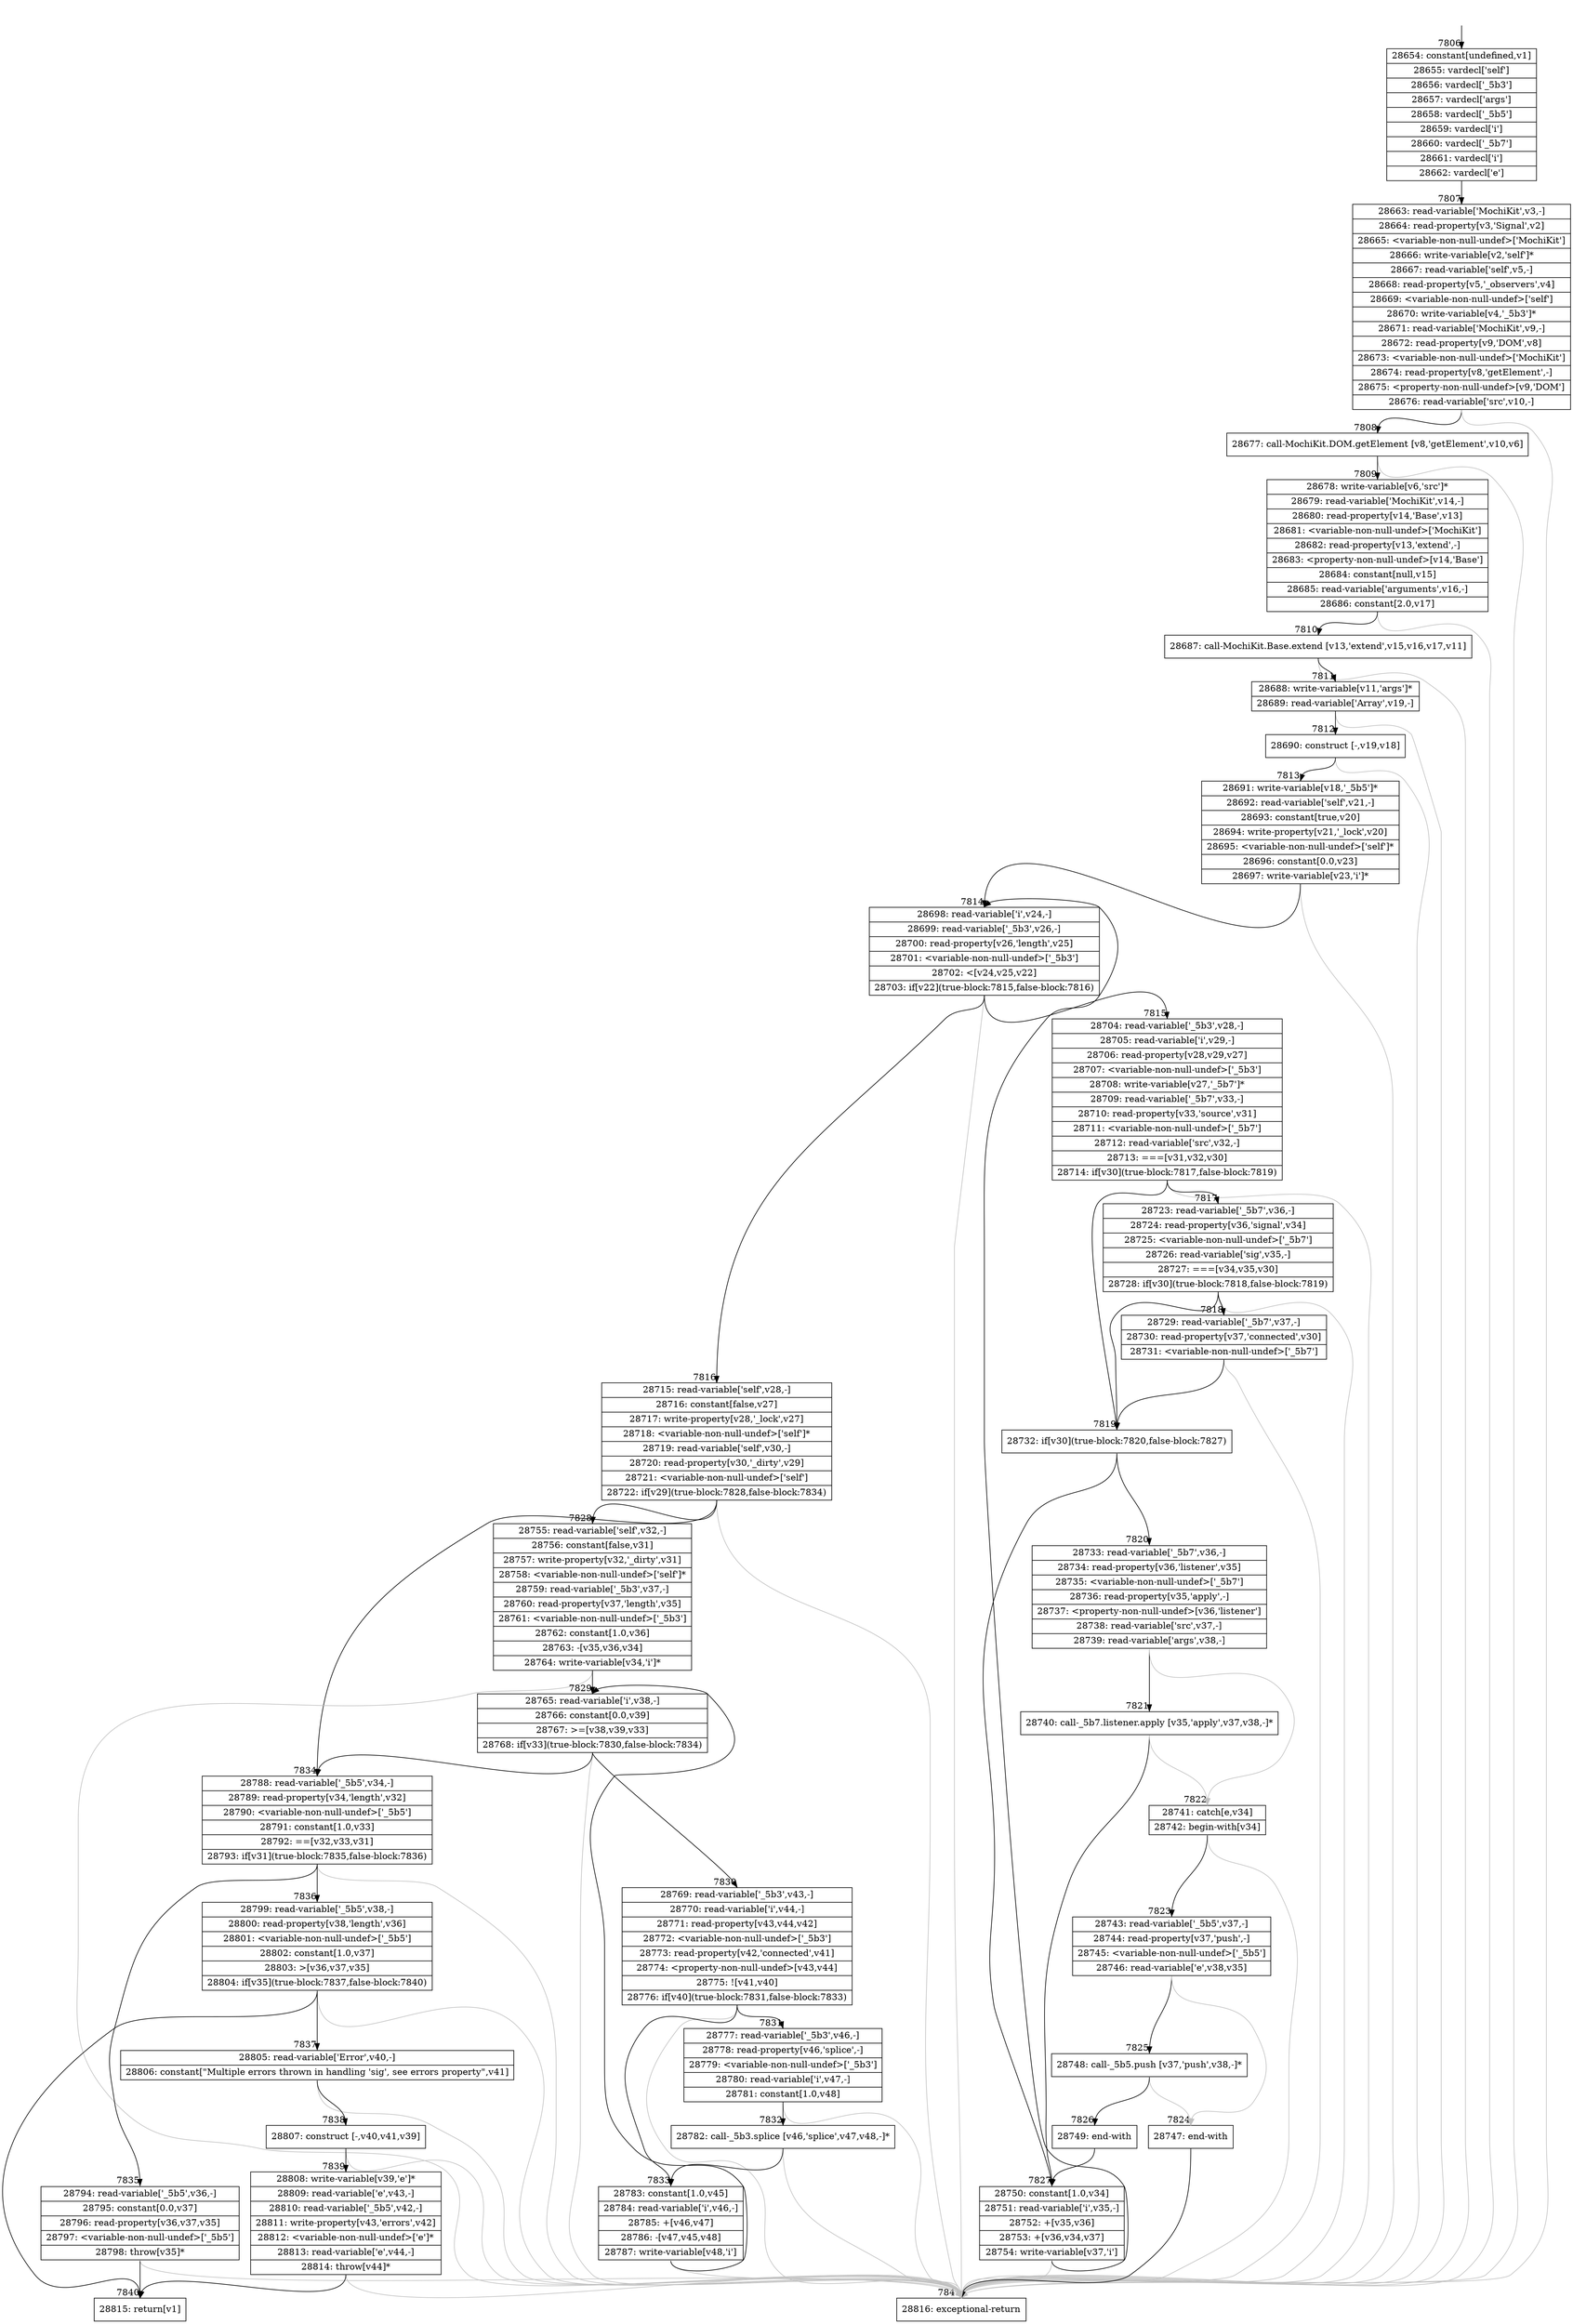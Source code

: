 digraph {
rankdir="TD"
BB_entry512[shape=none,label=""];
BB_entry512 -> BB7806 [tailport=s, headport=n, headlabel="    7806"]
BB7806 [shape=record label="{28654: constant[undefined,v1]|28655: vardecl['self']|28656: vardecl['_5b3']|28657: vardecl['args']|28658: vardecl['_5b5']|28659: vardecl['i']|28660: vardecl['_5b7']|28661: vardecl['i']|28662: vardecl['e']}" ] 
BB7806 -> BB7807 [tailport=s, headport=n, headlabel="      7807"]
BB7807 [shape=record label="{28663: read-variable['MochiKit',v3,-]|28664: read-property[v3,'Signal',v2]|28665: \<variable-non-null-undef\>['MochiKit']|28666: write-variable[v2,'self']*|28667: read-variable['self',v5,-]|28668: read-property[v5,'_observers',v4]|28669: \<variable-non-null-undef\>['self']|28670: write-variable[v4,'_5b3']*|28671: read-variable['MochiKit',v9,-]|28672: read-property[v9,'DOM',v8]|28673: \<variable-non-null-undef\>['MochiKit']|28674: read-property[v8,'getElement',-]|28675: \<property-non-null-undef\>[v9,'DOM']|28676: read-variable['src',v10,-]}" ] 
BB7807 -> BB7808 [tailport=s, headport=n, headlabel="      7808"]
BB7807 -> BB7841 [tailport=s, headport=n, color=gray, headlabel="      7841"]
BB7808 [shape=record label="{28677: call-MochiKit.DOM.getElement [v8,'getElement',v10,v6]}" ] 
BB7808 -> BB7809 [tailport=s, headport=n, headlabel="      7809"]
BB7808 -> BB7841 [tailport=s, headport=n, color=gray]
BB7809 [shape=record label="{28678: write-variable[v6,'src']*|28679: read-variable['MochiKit',v14,-]|28680: read-property[v14,'Base',v13]|28681: \<variable-non-null-undef\>['MochiKit']|28682: read-property[v13,'extend',-]|28683: \<property-non-null-undef\>[v14,'Base']|28684: constant[null,v15]|28685: read-variable['arguments',v16,-]|28686: constant[2.0,v17]}" ] 
BB7809 -> BB7810 [tailport=s, headport=n, headlabel="      7810"]
BB7809 -> BB7841 [tailport=s, headport=n, color=gray]
BB7810 [shape=record label="{28687: call-MochiKit.Base.extend [v13,'extend',v15,v16,v17,v11]}" ] 
BB7810 -> BB7811 [tailport=s, headport=n, headlabel="      7811"]
BB7810 -> BB7841 [tailport=s, headport=n, color=gray]
BB7811 [shape=record label="{28688: write-variable[v11,'args']*|28689: read-variable['Array',v19,-]}" ] 
BB7811 -> BB7812 [tailport=s, headport=n, headlabel="      7812"]
BB7811 -> BB7841 [tailport=s, headport=n, color=gray]
BB7812 [shape=record label="{28690: construct [-,v19,v18]}" ] 
BB7812 -> BB7813 [tailport=s, headport=n, headlabel="      7813"]
BB7812 -> BB7841 [tailport=s, headport=n, color=gray]
BB7813 [shape=record label="{28691: write-variable[v18,'_5b5']*|28692: read-variable['self',v21,-]|28693: constant[true,v20]|28694: write-property[v21,'_lock',v20]|28695: \<variable-non-null-undef\>['self']*|28696: constant[0.0,v23]|28697: write-variable[v23,'i']*}" ] 
BB7813 -> BB7814 [tailport=s, headport=n, headlabel="      7814"]
BB7813 -> BB7841 [tailport=s, headport=n, color=gray]
BB7814 [shape=record label="{28698: read-variable['i',v24,-]|28699: read-variable['_5b3',v26,-]|28700: read-property[v26,'length',v25]|28701: \<variable-non-null-undef\>['_5b3']|28702: \<[v24,v25,v22]|28703: if[v22](true-block:7815,false-block:7816)}" ] 
BB7814 -> BB7815 [tailport=s, headport=n, headlabel="      7815"]
BB7814 -> BB7816 [tailport=s, headport=n, headlabel="      7816"]
BB7814 -> BB7841 [tailport=s, headport=n, color=gray]
BB7815 [shape=record label="{28704: read-variable['_5b3',v28,-]|28705: read-variable['i',v29,-]|28706: read-property[v28,v29,v27]|28707: \<variable-non-null-undef\>['_5b3']|28708: write-variable[v27,'_5b7']*|28709: read-variable['_5b7',v33,-]|28710: read-property[v33,'source',v31]|28711: \<variable-non-null-undef\>['_5b7']|28712: read-variable['src',v32,-]|28713: ===[v31,v32,v30]|28714: if[v30](true-block:7817,false-block:7819)}" ] 
BB7815 -> BB7819 [tailport=s, headport=n, headlabel="      7819"]
BB7815 -> BB7817 [tailport=s, headport=n, headlabel="      7817"]
BB7815 -> BB7841 [tailport=s, headport=n, color=gray]
BB7816 [shape=record label="{28715: read-variable['self',v28,-]|28716: constant[false,v27]|28717: write-property[v28,'_lock',v27]|28718: \<variable-non-null-undef\>['self']*|28719: read-variable['self',v30,-]|28720: read-property[v30,'_dirty',v29]|28721: \<variable-non-null-undef\>['self']|28722: if[v29](true-block:7828,false-block:7834)}" ] 
BB7816 -> BB7828 [tailport=s, headport=n, headlabel="      7828"]
BB7816 -> BB7834 [tailport=s, headport=n, headlabel="      7834"]
BB7816 -> BB7841 [tailport=s, headport=n, color=gray]
BB7817 [shape=record label="{28723: read-variable['_5b7',v36,-]|28724: read-property[v36,'signal',v34]|28725: \<variable-non-null-undef\>['_5b7']|28726: read-variable['sig',v35,-]|28727: ===[v34,v35,v30]|28728: if[v30](true-block:7818,false-block:7819)}" ] 
BB7817 -> BB7819 [tailport=s, headport=n]
BB7817 -> BB7818 [tailport=s, headport=n, headlabel="      7818"]
BB7817 -> BB7841 [tailport=s, headport=n, color=gray]
BB7818 [shape=record label="{28729: read-variable['_5b7',v37,-]|28730: read-property[v37,'connected',v30]|28731: \<variable-non-null-undef\>['_5b7']}" ] 
BB7818 -> BB7819 [tailport=s, headport=n]
BB7818 -> BB7841 [tailport=s, headport=n, color=gray]
BB7819 [shape=record label="{28732: if[v30](true-block:7820,false-block:7827)}" ] 
BB7819 -> BB7820 [tailport=s, headport=n, headlabel="      7820"]
BB7819 -> BB7827 [tailport=s, headport=n, headlabel="      7827"]
BB7820 [shape=record label="{28733: read-variable['_5b7',v36,-]|28734: read-property[v36,'listener',v35]|28735: \<variable-non-null-undef\>['_5b7']|28736: read-property[v35,'apply',-]|28737: \<property-non-null-undef\>[v36,'listener']|28738: read-variable['src',v37,-]|28739: read-variable['args',v38,-]}" ] 
BB7820 -> BB7821 [tailport=s, headport=n, headlabel="      7821"]
BB7820 -> BB7822 [tailport=s, headport=n, color=gray, headlabel="      7822"]
BB7821 [shape=record label="{28740: call-_5b7.listener.apply [v35,'apply',v37,v38,-]*}" ] 
BB7821 -> BB7827 [tailport=s, headport=n]
BB7821 -> BB7822 [tailport=s, headport=n, color=gray]
BB7822 [shape=record label="{28741: catch[e,v34]|28742: begin-with[v34]}" ] 
BB7822 -> BB7823 [tailport=s, headport=n, headlabel="      7823"]
BB7822 -> BB7841 [tailport=s, headport=n, color=gray]
BB7823 [shape=record label="{28743: read-variable['_5b5',v37,-]|28744: read-property[v37,'push',-]|28745: \<variable-non-null-undef\>['_5b5']|28746: read-variable['e',v38,v35]}" ] 
BB7823 -> BB7825 [tailport=s, headport=n, headlabel="      7825"]
BB7823 -> BB7824 [tailport=s, headport=n, color=gray, headlabel="      7824"]
BB7824 [shape=record label="{28747: end-with}" ] 
BB7824 -> BB7841 [tailport=s, headport=n]
BB7825 [shape=record label="{28748: call-_5b5.push [v37,'push',v38,-]*}" ] 
BB7825 -> BB7826 [tailport=s, headport=n, headlabel="      7826"]
BB7825 -> BB7824 [tailport=s, headport=n, color=gray]
BB7826 [shape=record label="{28749: end-with}" ] 
BB7826 -> BB7827 [tailport=s, headport=n]
BB7827 [shape=record label="{28750: constant[1.0,v34]|28751: read-variable['i',v35,-]|28752: +[v35,v36]|28753: +[v36,v34,v37]|28754: write-variable[v37,'i']}" ] 
BB7827 -> BB7814 [tailport=s, headport=n]
BB7827 -> BB7841 [tailport=s, headport=n, color=gray]
BB7828 [shape=record label="{28755: read-variable['self',v32,-]|28756: constant[false,v31]|28757: write-property[v32,'_dirty',v31]|28758: \<variable-non-null-undef\>['self']*|28759: read-variable['_5b3',v37,-]|28760: read-property[v37,'length',v35]|28761: \<variable-non-null-undef\>['_5b3']|28762: constant[1.0,v36]|28763: -[v35,v36,v34]|28764: write-variable[v34,'i']*}" ] 
BB7828 -> BB7829 [tailport=s, headport=n, headlabel="      7829"]
BB7828 -> BB7841 [tailport=s, headport=n, color=gray]
BB7829 [shape=record label="{28765: read-variable['i',v38,-]|28766: constant[0.0,v39]|28767: \>=[v38,v39,v33]|28768: if[v33](true-block:7830,false-block:7834)}" ] 
BB7829 -> BB7830 [tailport=s, headport=n, headlabel="      7830"]
BB7829 -> BB7834 [tailport=s, headport=n]
BB7829 -> BB7841 [tailport=s, headport=n, color=gray]
BB7830 [shape=record label="{28769: read-variable['_5b3',v43,-]|28770: read-variable['i',v44,-]|28771: read-property[v43,v44,v42]|28772: \<variable-non-null-undef\>['_5b3']|28773: read-property[v42,'connected',v41]|28774: \<property-non-null-undef\>[v43,v44]|28775: ![v41,v40]|28776: if[v40](true-block:7831,false-block:7833)}" ] 
BB7830 -> BB7831 [tailport=s, headport=n, headlabel="      7831"]
BB7830 -> BB7833 [tailport=s, headport=n, headlabel="      7833"]
BB7830 -> BB7841 [tailport=s, headport=n, color=gray]
BB7831 [shape=record label="{28777: read-variable['_5b3',v46,-]|28778: read-property[v46,'splice',-]|28779: \<variable-non-null-undef\>['_5b3']|28780: read-variable['i',v47,-]|28781: constant[1.0,v48]}" ] 
BB7831 -> BB7832 [tailport=s, headport=n, headlabel="      7832"]
BB7831 -> BB7841 [tailport=s, headport=n, color=gray]
BB7832 [shape=record label="{28782: call-_5b3.splice [v46,'splice',v47,v48,-]*}" ] 
BB7832 -> BB7833 [tailport=s, headport=n]
BB7832 -> BB7841 [tailport=s, headport=n, color=gray]
BB7833 [shape=record label="{28783: constant[1.0,v45]|28784: read-variable['i',v46,-]|28785: +[v46,v47]|28786: -[v47,v45,v48]|28787: write-variable[v48,'i']}" ] 
BB7833 -> BB7829 [tailport=s, headport=n]
BB7833 -> BB7841 [tailport=s, headport=n, color=gray]
BB7834 [shape=record label="{28788: read-variable['_5b5',v34,-]|28789: read-property[v34,'length',v32]|28790: \<variable-non-null-undef\>['_5b5']|28791: constant[1.0,v33]|28792: ==[v32,v33,v31]|28793: if[v31](true-block:7835,false-block:7836)}" ] 
BB7834 -> BB7835 [tailport=s, headport=n, headlabel="      7835"]
BB7834 -> BB7836 [tailport=s, headport=n, headlabel="      7836"]
BB7834 -> BB7841 [tailport=s, headport=n, color=gray]
BB7835 [shape=record label="{28794: read-variable['_5b5',v36,-]|28795: constant[0.0,v37]|28796: read-property[v36,v37,v35]|28797: \<variable-non-null-undef\>['_5b5']|28798: throw[v35]*}" ] 
BB7835 -> BB7840 [tailport=s, headport=n, headlabel="      7840"]
BB7835 -> BB7841 [tailport=s, headport=n, color=gray]
BB7836 [shape=record label="{28799: read-variable['_5b5',v38,-]|28800: read-property[v38,'length',v36]|28801: \<variable-non-null-undef\>['_5b5']|28802: constant[1.0,v37]|28803: \>[v36,v37,v35]|28804: if[v35](true-block:7837,false-block:7840)}" ] 
BB7836 -> BB7837 [tailport=s, headport=n, headlabel="      7837"]
BB7836 -> BB7840 [tailport=s, headport=n]
BB7836 -> BB7841 [tailport=s, headport=n, color=gray]
BB7837 [shape=record label="{28805: read-variable['Error',v40,-]|28806: constant[\"Multiple errors thrown in handling 'sig', see errors property\",v41]}" ] 
BB7837 -> BB7838 [tailport=s, headport=n, headlabel="      7838"]
BB7837 -> BB7841 [tailport=s, headport=n, color=gray]
BB7838 [shape=record label="{28807: construct [-,v40,v41,v39]}" ] 
BB7838 -> BB7839 [tailport=s, headport=n, headlabel="      7839"]
BB7838 -> BB7841 [tailport=s, headport=n, color=gray]
BB7839 [shape=record label="{28808: write-variable[v39,'e']*|28809: read-variable['e',v43,-]|28810: read-variable['_5b5',v42,-]|28811: write-property[v43,'errors',v42]|28812: \<variable-non-null-undef\>['e']*|28813: read-variable['e',v44,-]|28814: throw[v44]*}" ] 
BB7839 -> BB7840 [tailport=s, headport=n]
BB7839 -> BB7841 [tailport=s, headport=n, color=gray]
BB7840 [shape=record label="{28815: return[v1]}" ] 
BB7841 [shape=record label="{28816: exceptional-return}" ] 
//#$~ 5586
}

